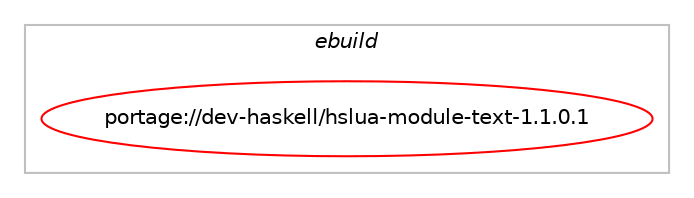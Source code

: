 digraph prolog {

# *************
# Graph options
# *************

newrank=true;
concentrate=true;
compound=true;
graph [rankdir=LR,fontname=Helvetica,fontsize=10,ranksep=1.5];#, ranksep=2.5, nodesep=0.2];
edge  [arrowhead=vee];
node  [fontname=Helvetica,fontsize=10];

# **********
# The ebuild
# **********

subgraph cluster_leftcol {
color=gray;
label=<<i>ebuild</i>>;
id [label="portage://dev-haskell/hslua-module-text-1.1.0.1", color=red, width=4, href="../dev-haskell/hslua-module-text-1.1.0.1.svg"];
}

# ****************
# The dependencies
# ****************

subgraph cluster_midcol {
color=gray;
label=<<i>dependencies</i>>;
subgraph cluster_compile {
fillcolor="#eeeeee";
style=filled;
label=<<i>compile</i>>;
# *** BEGIN UNKNOWN DEPENDENCY TYPE (TODO) ***
# id -> equal(use_conditional_group(positive,hscolour,portage://dev-haskell/hslua-module-text-1.1.0.1,[package_dependency(portage://dev-haskell/hslua-module-text-1.1.0.1,install,no,dev-haskell,hscolour,none,[,,],[],[])]))
# *** END UNKNOWN DEPENDENCY TYPE (TODO) ***

# *** BEGIN UNKNOWN DEPENDENCY TYPE (TODO) ***
# id -> equal(use_conditional_group(positive,test,portage://dev-haskell/hslua-module-text-1.1.0.1,[package_dependency(portage://dev-haskell/hslua-module-text-1.1.0.1,install,no,dev-haskell,tasty,greaterequal,[0.11,,,0.11],[],[]),package_dependency(portage://dev-haskell/hslua-module-text-1.1.0.1,install,no,dev-haskell,tasty-hunit,greaterequal,[0.9,,,0.9],[],[]),package_dependency(portage://dev-haskell/hslua-module-text-1.1.0.1,install,no,dev-haskell,tasty-lua,greaterequal,[1.0,,,1.0],[],[]),package_dependency(portage://dev-haskell/hslua-module-text-1.1.0.1,install,no,dev-haskell,tasty-lua,smaller,[1.2,,,1.2],[],[])]))
# *** END UNKNOWN DEPENDENCY TYPE (TODO) ***

# *** BEGIN UNKNOWN DEPENDENCY TYPE (TODO) ***
# id -> equal(package_dependency(portage://dev-haskell/hslua-module-text-1.1.0.1,install,no,dev-haskell,cabal,greaterequal,[3.0.0.0,,,3.0.0.0],[],[]))
# *** END UNKNOWN DEPENDENCY TYPE (TODO) ***

# *** BEGIN UNKNOWN DEPENDENCY TYPE (TODO) ***
# id -> equal(package_dependency(portage://dev-haskell/hslua-module-text-1.1.0.1,install,no,dev-haskell,hslua-core,greaterequal,[2.3,,,2.3],any_same_slot,[use(optenable(profile),none)]))
# *** END UNKNOWN DEPENDENCY TYPE (TODO) ***

# *** BEGIN UNKNOWN DEPENDENCY TYPE (TODO) ***
# id -> equal(package_dependency(portage://dev-haskell/hslua-module-text-1.1.0.1,install,no,dev-haskell,hslua-core,smaller,[2.4,,,2.4],any_same_slot,[use(optenable(profile),none)]))
# *** END UNKNOWN DEPENDENCY TYPE (TODO) ***

# *** BEGIN UNKNOWN DEPENDENCY TYPE (TODO) ***
# id -> equal(package_dependency(portage://dev-haskell/hslua-module-text-1.1.0.1,install,no,dev-haskell,hslua-marshalling,greaterequal,[2.1,,,2.1],any_same_slot,[use(optenable(profile),none)]))
# *** END UNKNOWN DEPENDENCY TYPE (TODO) ***

# *** BEGIN UNKNOWN DEPENDENCY TYPE (TODO) ***
# id -> equal(package_dependency(portage://dev-haskell/hslua-module-text-1.1.0.1,install,no,dev-haskell,hslua-marshalling,smaller,[2.4,,,2.4],any_same_slot,[use(optenable(profile),none)]))
# *** END UNKNOWN DEPENDENCY TYPE (TODO) ***

# *** BEGIN UNKNOWN DEPENDENCY TYPE (TODO) ***
# id -> equal(package_dependency(portage://dev-haskell/hslua-module-text-1.1.0.1,install,no,dev-haskell,hslua-packaging,greaterequal,[2.3,,,2.3],any_same_slot,[use(optenable(profile),none)]))
# *** END UNKNOWN DEPENDENCY TYPE (TODO) ***

# *** BEGIN UNKNOWN DEPENDENCY TYPE (TODO) ***
# id -> equal(package_dependency(portage://dev-haskell/hslua-module-text-1.1.0.1,install,no,dev-haskell,hslua-packaging,smaller,[2.4,,,2.4],any_same_slot,[use(optenable(profile),none)]))
# *** END UNKNOWN DEPENDENCY TYPE (TODO) ***

# *** BEGIN UNKNOWN DEPENDENCY TYPE (TODO) ***
# id -> equal(package_dependency(portage://dev-haskell/hslua-module-text-1.1.0.1,install,no,dev-haskell,text,greaterequal,[1.2,,,1.2],any_same_slot,[use(optenable(profile),none)]))
# *** END UNKNOWN DEPENDENCY TYPE (TODO) ***

# *** BEGIN UNKNOWN DEPENDENCY TYPE (TODO) ***
# id -> equal(package_dependency(portage://dev-haskell/hslua-module-text-1.1.0.1,install,no,dev-haskell,text,smaller,[2.1,,,2.1],any_same_slot,[use(optenable(profile),none)]))
# *** END UNKNOWN DEPENDENCY TYPE (TODO) ***

# *** BEGIN UNKNOWN DEPENDENCY TYPE (TODO) ***
# id -> equal(package_dependency(portage://dev-haskell/hslua-module-text-1.1.0.1,install,no,dev-lang,ghc,greaterequal,[8.8.1,,,8.8.1],any_same_slot,[]))
# *** END UNKNOWN DEPENDENCY TYPE (TODO) ***

}
subgraph cluster_compileandrun {
fillcolor="#eeeeee";
style=filled;
label=<<i>compile and run</i>>;
}
subgraph cluster_run {
fillcolor="#eeeeee";
style=filled;
label=<<i>run</i>>;
# *** BEGIN UNKNOWN DEPENDENCY TYPE (TODO) ***
# id -> equal(package_dependency(portage://dev-haskell/hslua-module-text-1.1.0.1,run,no,dev-haskell,hslua-core,greaterequal,[2.3,,,2.3],any_same_slot,[use(optenable(profile),none)]))
# *** END UNKNOWN DEPENDENCY TYPE (TODO) ***

# *** BEGIN UNKNOWN DEPENDENCY TYPE (TODO) ***
# id -> equal(package_dependency(portage://dev-haskell/hslua-module-text-1.1.0.1,run,no,dev-haskell,hslua-core,smaller,[2.4,,,2.4],any_same_slot,[use(optenable(profile),none)]))
# *** END UNKNOWN DEPENDENCY TYPE (TODO) ***

# *** BEGIN UNKNOWN DEPENDENCY TYPE (TODO) ***
# id -> equal(package_dependency(portage://dev-haskell/hslua-module-text-1.1.0.1,run,no,dev-haskell,hslua-marshalling,greaterequal,[2.1,,,2.1],any_same_slot,[use(optenable(profile),none)]))
# *** END UNKNOWN DEPENDENCY TYPE (TODO) ***

# *** BEGIN UNKNOWN DEPENDENCY TYPE (TODO) ***
# id -> equal(package_dependency(portage://dev-haskell/hslua-module-text-1.1.0.1,run,no,dev-haskell,hslua-marshalling,smaller,[2.4,,,2.4],any_same_slot,[use(optenable(profile),none)]))
# *** END UNKNOWN DEPENDENCY TYPE (TODO) ***

# *** BEGIN UNKNOWN DEPENDENCY TYPE (TODO) ***
# id -> equal(package_dependency(portage://dev-haskell/hslua-module-text-1.1.0.1,run,no,dev-haskell,hslua-packaging,greaterequal,[2.3,,,2.3],any_same_slot,[use(optenable(profile),none)]))
# *** END UNKNOWN DEPENDENCY TYPE (TODO) ***

# *** BEGIN UNKNOWN DEPENDENCY TYPE (TODO) ***
# id -> equal(package_dependency(portage://dev-haskell/hslua-module-text-1.1.0.1,run,no,dev-haskell,hslua-packaging,smaller,[2.4,,,2.4],any_same_slot,[use(optenable(profile),none)]))
# *** END UNKNOWN DEPENDENCY TYPE (TODO) ***

# *** BEGIN UNKNOWN DEPENDENCY TYPE (TODO) ***
# id -> equal(package_dependency(portage://dev-haskell/hslua-module-text-1.1.0.1,run,no,dev-haskell,text,greaterequal,[1.2,,,1.2],any_same_slot,[use(optenable(profile),none)]))
# *** END UNKNOWN DEPENDENCY TYPE (TODO) ***

# *** BEGIN UNKNOWN DEPENDENCY TYPE (TODO) ***
# id -> equal(package_dependency(portage://dev-haskell/hslua-module-text-1.1.0.1,run,no,dev-haskell,text,smaller,[2.1,,,2.1],any_same_slot,[use(optenable(profile),none)]))
# *** END UNKNOWN DEPENDENCY TYPE (TODO) ***

# *** BEGIN UNKNOWN DEPENDENCY TYPE (TODO) ***
# id -> equal(package_dependency(portage://dev-haskell/hslua-module-text-1.1.0.1,run,no,dev-lang,ghc,greaterequal,[8.8.1,,,8.8.1],any_same_slot,[]))
# *** END UNKNOWN DEPENDENCY TYPE (TODO) ***

# *** BEGIN UNKNOWN DEPENDENCY TYPE (TODO) ***
# id -> equal(package_dependency(portage://dev-haskell/hslua-module-text-1.1.0.1,run,no,dev-lang,ghc,none,[,,],any_same_slot,[use(optenable(profile),none)]))
# *** END UNKNOWN DEPENDENCY TYPE (TODO) ***

}
}

# **************
# The candidates
# **************

subgraph cluster_choices {
rank=same;
color=gray;
label=<<i>candidates</i>>;

}

}

